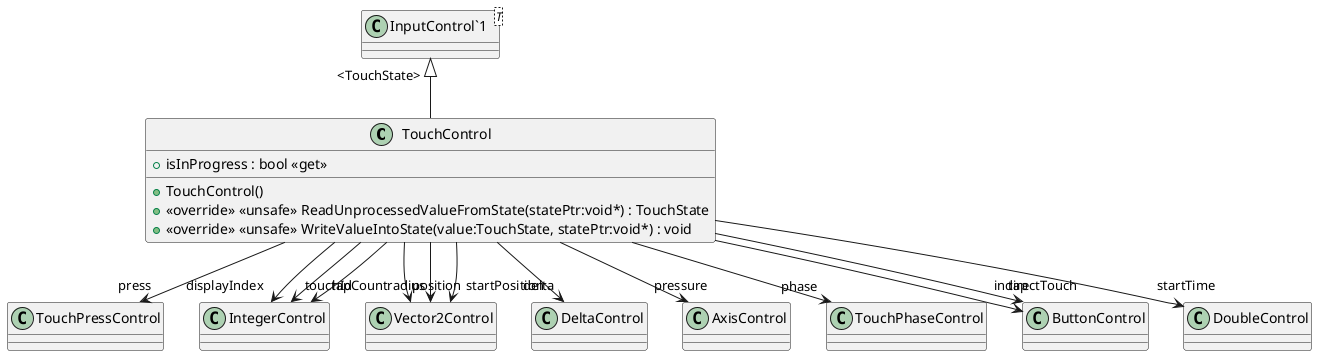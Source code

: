 @startuml
class TouchControl {
    + isInProgress : bool <<get>>
    + TouchControl()
    + <<override>> <<unsafe>> ReadUnprocessedValueFromState(statePtr:void*) : TouchState
    + <<override>> <<unsafe>> WriteValueIntoState(value:TouchState, statePtr:void*) : void
}
class "InputControl`1"<T> {
}
"InputControl`1" "<TouchState>" <|-- TouchControl
TouchControl --> "press" TouchPressControl
TouchControl --> "displayIndex" IntegerControl
TouchControl --> "touchId" IntegerControl
TouchControl --> "position" Vector2Control
TouchControl --> "delta" DeltaControl
TouchControl --> "pressure" AxisControl
TouchControl --> "radius" Vector2Control
TouchControl --> "phase" TouchPhaseControl
TouchControl --> "indirectTouch" ButtonControl
TouchControl --> "tap" ButtonControl
TouchControl --> "tapCount" IntegerControl
TouchControl --> "startTime" DoubleControl
TouchControl --> "startPosition" Vector2Control
@enduml
